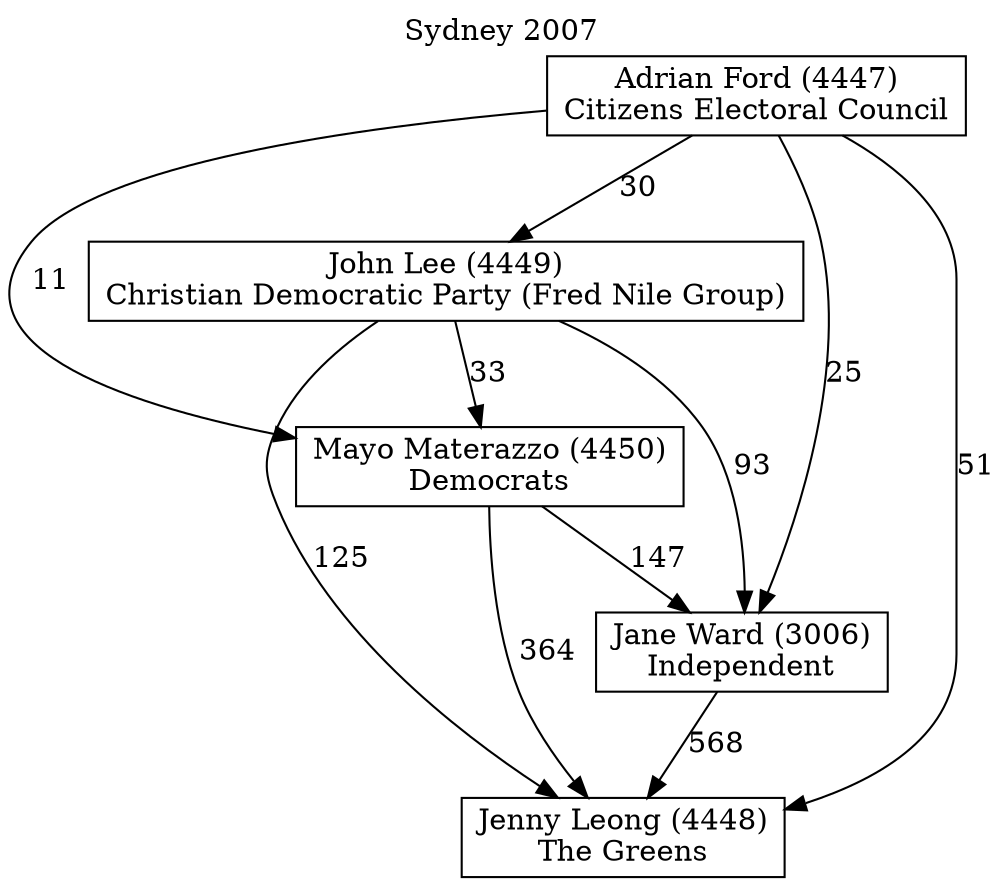 // House preference flow
digraph "Jenny Leong (4448)_Sydney_2007" {
	graph [label="Sydney 2007" labelloc=t mclimit=10]
	node [shape=box]
	"Jenny Leong (4448)" [label="Jenny Leong (4448)
The Greens"]
	"Jane Ward (3006)" [label="Jane Ward (3006)
Independent"]
	"Mayo Materazzo (4450)" [label="Mayo Materazzo (4450)
Democrats"]
	"John Lee (4449)" [label="John Lee (4449)
Christian Democratic Party (Fred Nile Group)"]
	"Adrian Ford (4447)" [label="Adrian Ford (4447)
Citizens Electoral Council"]
	"Jenny Leong (4448)" [label="Jenny Leong (4448)
The Greens"]
	"Mayo Materazzo (4450)" [label="Mayo Materazzo (4450)
Democrats"]
	"John Lee (4449)" [label="John Lee (4449)
Christian Democratic Party (Fred Nile Group)"]
	"Adrian Ford (4447)" [label="Adrian Ford (4447)
Citizens Electoral Council"]
	"Jenny Leong (4448)" [label="Jenny Leong (4448)
The Greens"]
	"John Lee (4449)" [label="John Lee (4449)
Christian Democratic Party (Fred Nile Group)"]
	"Adrian Ford (4447)" [label="Adrian Ford (4447)
Citizens Electoral Council"]
	"Jenny Leong (4448)" [label="Jenny Leong (4448)
The Greens"]
	"Adrian Ford (4447)" [label="Adrian Ford (4447)
Citizens Electoral Council"]
	"Adrian Ford (4447)" [label="Adrian Ford (4447)
Citizens Electoral Council"]
	"John Lee (4449)" [label="John Lee (4449)
Christian Democratic Party (Fred Nile Group)"]
	"Adrian Ford (4447)" [label="Adrian Ford (4447)
Citizens Electoral Council"]
	"Adrian Ford (4447)" [label="Adrian Ford (4447)
Citizens Electoral Council"]
	"Mayo Materazzo (4450)" [label="Mayo Materazzo (4450)
Democrats"]
	"John Lee (4449)" [label="John Lee (4449)
Christian Democratic Party (Fred Nile Group)"]
	"Adrian Ford (4447)" [label="Adrian Ford (4447)
Citizens Electoral Council"]
	"Mayo Materazzo (4450)" [label="Mayo Materazzo (4450)
Democrats"]
	"Adrian Ford (4447)" [label="Adrian Ford (4447)
Citizens Electoral Council"]
	"Adrian Ford (4447)" [label="Adrian Ford (4447)
Citizens Electoral Council"]
	"John Lee (4449)" [label="John Lee (4449)
Christian Democratic Party (Fred Nile Group)"]
	"Adrian Ford (4447)" [label="Adrian Ford (4447)
Citizens Electoral Council"]
	"Adrian Ford (4447)" [label="Adrian Ford (4447)
Citizens Electoral Council"]
	"Jane Ward (3006)" [label="Jane Ward (3006)
Independent"]
	"Mayo Materazzo (4450)" [label="Mayo Materazzo (4450)
Democrats"]
	"John Lee (4449)" [label="John Lee (4449)
Christian Democratic Party (Fred Nile Group)"]
	"Adrian Ford (4447)" [label="Adrian Ford (4447)
Citizens Electoral Council"]
	"Jane Ward (3006)" [label="Jane Ward (3006)
Independent"]
	"John Lee (4449)" [label="John Lee (4449)
Christian Democratic Party (Fred Nile Group)"]
	"Adrian Ford (4447)" [label="Adrian Ford (4447)
Citizens Electoral Council"]
	"Jane Ward (3006)" [label="Jane Ward (3006)
Independent"]
	"Adrian Ford (4447)" [label="Adrian Ford (4447)
Citizens Electoral Council"]
	"Adrian Ford (4447)" [label="Adrian Ford (4447)
Citizens Electoral Council"]
	"John Lee (4449)" [label="John Lee (4449)
Christian Democratic Party (Fred Nile Group)"]
	"Adrian Ford (4447)" [label="Adrian Ford (4447)
Citizens Electoral Council"]
	"Adrian Ford (4447)" [label="Adrian Ford (4447)
Citizens Electoral Council"]
	"Mayo Materazzo (4450)" [label="Mayo Materazzo (4450)
Democrats"]
	"John Lee (4449)" [label="John Lee (4449)
Christian Democratic Party (Fred Nile Group)"]
	"Adrian Ford (4447)" [label="Adrian Ford (4447)
Citizens Electoral Council"]
	"Mayo Materazzo (4450)" [label="Mayo Materazzo (4450)
Democrats"]
	"Adrian Ford (4447)" [label="Adrian Ford (4447)
Citizens Electoral Council"]
	"Adrian Ford (4447)" [label="Adrian Ford (4447)
Citizens Electoral Council"]
	"John Lee (4449)" [label="John Lee (4449)
Christian Democratic Party (Fred Nile Group)"]
	"Adrian Ford (4447)" [label="Adrian Ford (4447)
Citizens Electoral Council"]
	"Adrian Ford (4447)" [label="Adrian Ford (4447)
Citizens Electoral Council"]
	"Jane Ward (3006)" -> "Jenny Leong (4448)" [label=568]
	"Mayo Materazzo (4450)" -> "Jane Ward (3006)" [label=147]
	"John Lee (4449)" -> "Mayo Materazzo (4450)" [label=33]
	"Adrian Ford (4447)" -> "John Lee (4449)" [label=30]
	"Mayo Materazzo (4450)" -> "Jenny Leong (4448)" [label=364]
	"John Lee (4449)" -> "Jenny Leong (4448)" [label=125]
	"Adrian Ford (4447)" -> "Jenny Leong (4448)" [label=51]
	"Adrian Ford (4447)" -> "Mayo Materazzo (4450)" [label=11]
	"John Lee (4449)" -> "Jane Ward (3006)" [label=93]
	"Adrian Ford (4447)" -> "Jane Ward (3006)" [label=25]
}
